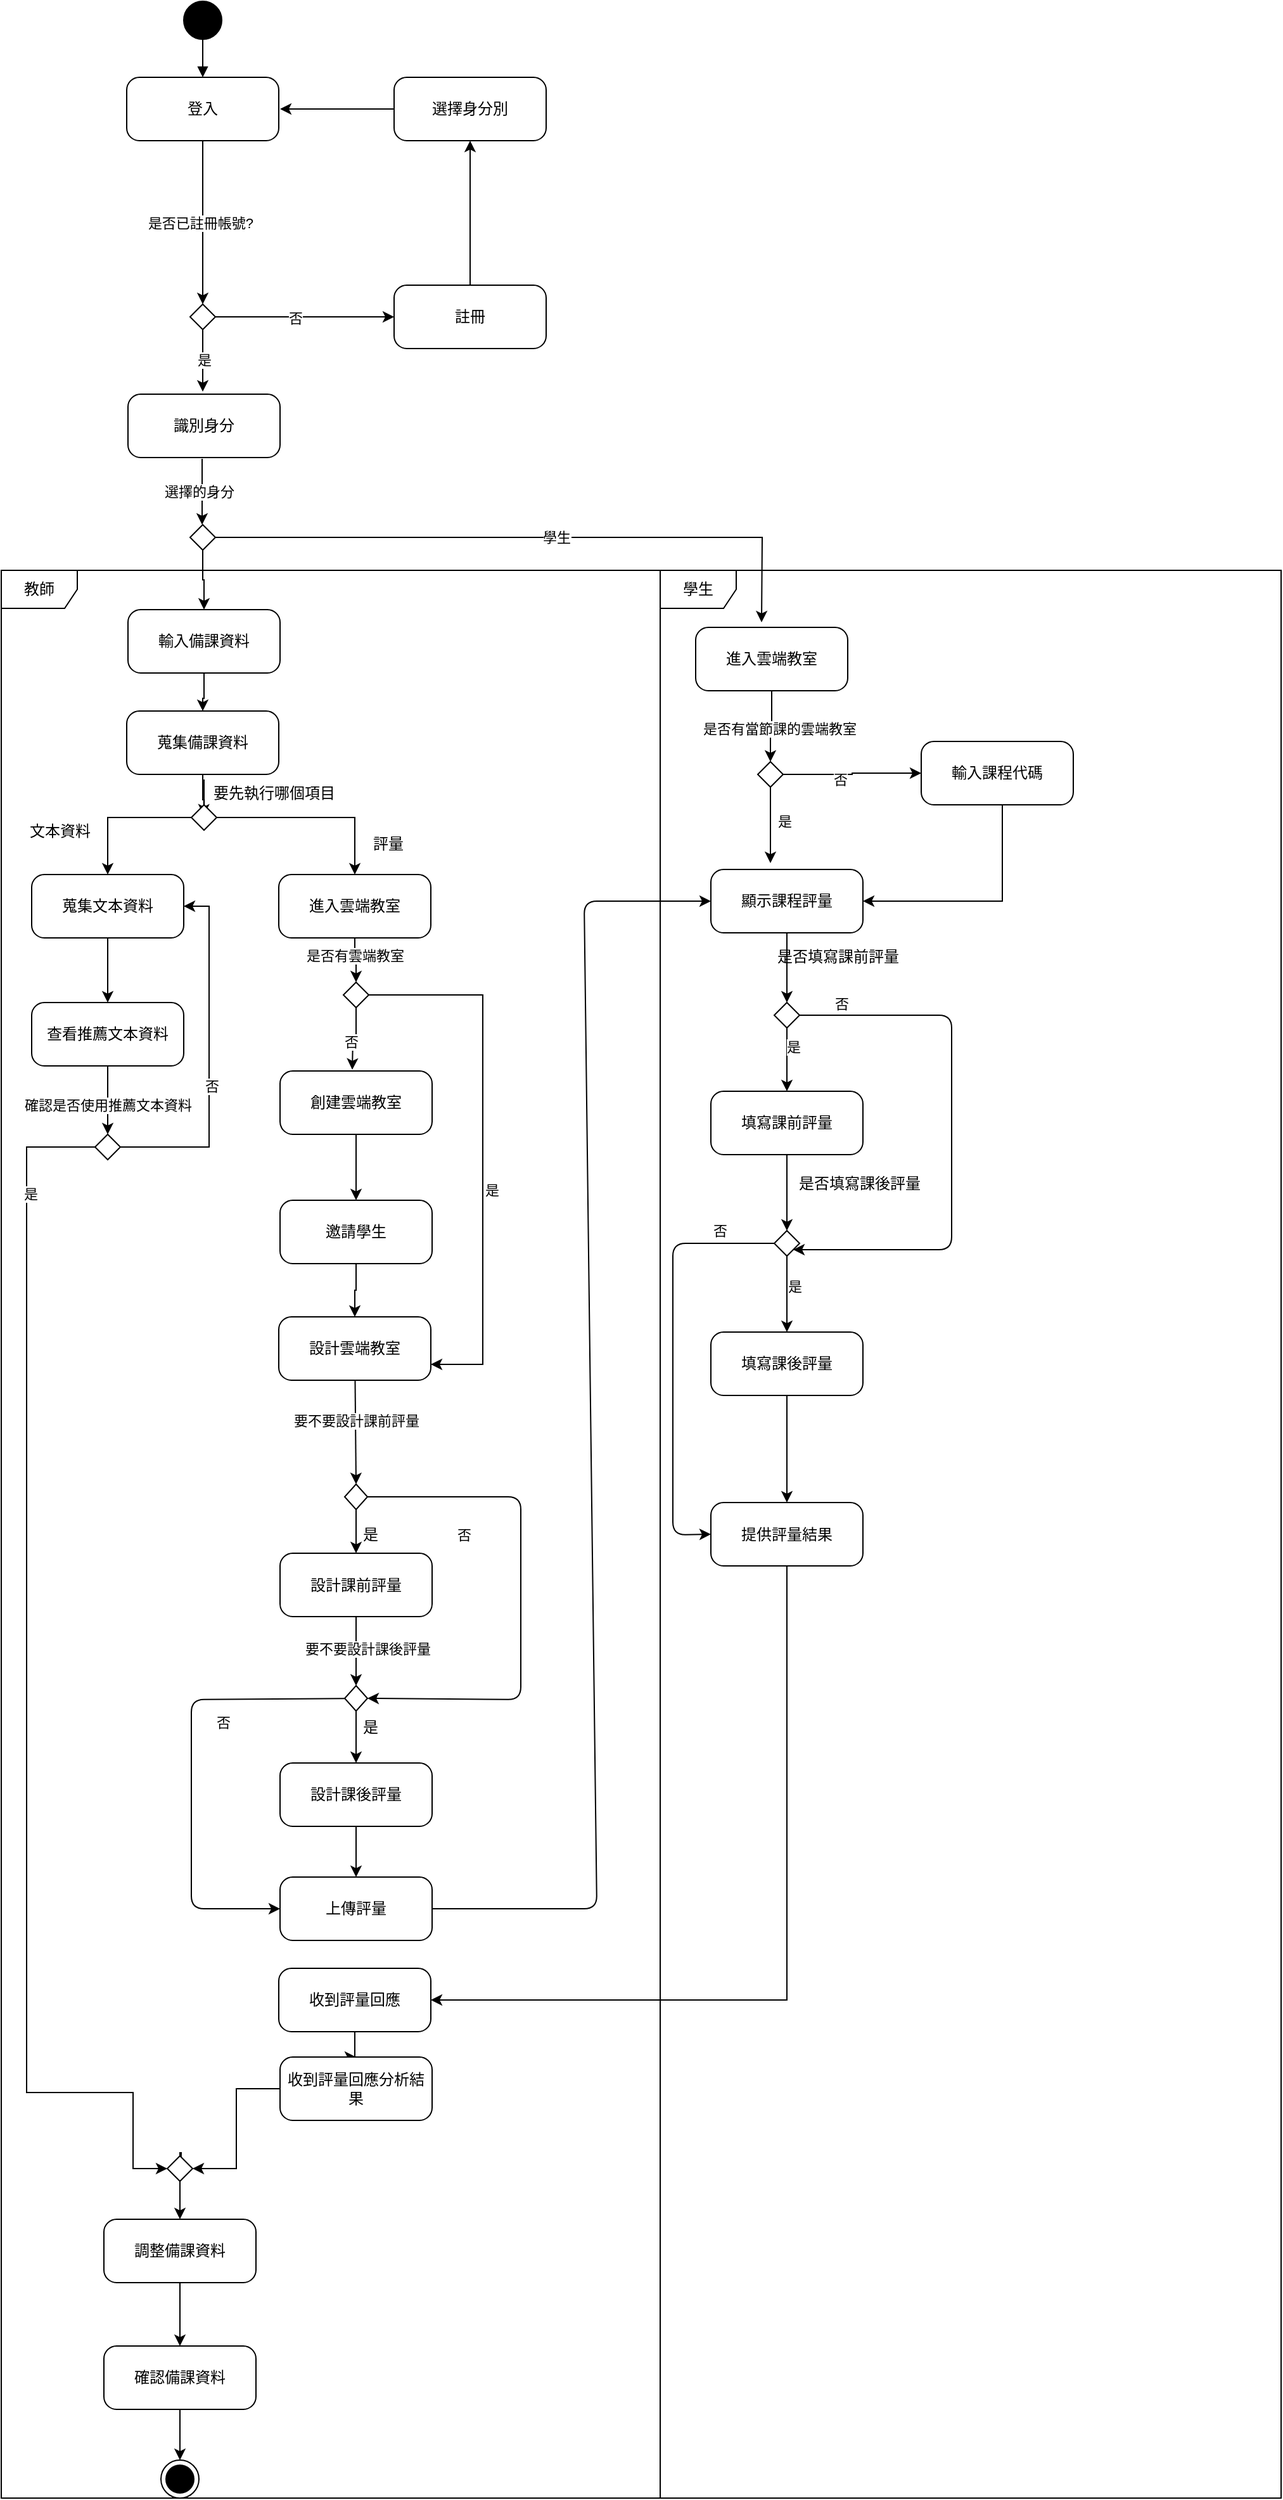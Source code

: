 <mxfile>
    <diagram name="第 1 页" id="TQa5J9GlehOZ1MiMV7HE">
        <mxGraphModel dx="1166" dy="474" grid="1" gridSize="10" guides="1" tooltips="1" connect="1" arrows="1" fold="1" page="1" pageScale="1" pageWidth="3300" pageHeight="4681" math="0" shadow="0">
            <root>
                <mxCell id="0"/>
                <mxCell id="1" parent="0"/>
                <mxCell id="126" value="否" style="edgeLabel;html=1;align=center;verticalAlign=middle;resizable=0;points=[];" vertex="1" connectable="0" parent="1">
                    <mxGeometry x="295.5" y="870.5" as="geometry">
                        <mxPoint x="79" y="379" as="offset"/>
                    </mxGeometry>
                </mxCell>
                <mxCell id="127" value="教師" style="shape=umlFrame;whiteSpace=wrap;html=1;pointerEvents=0;" vertex="1" parent="1">
                    <mxGeometry x="10" y="489" width="520" height="1521" as="geometry"/>
                </mxCell>
                <mxCell id="128" value="學生" style="shape=umlFrame;whiteSpace=wrap;html=1;pointerEvents=0;" vertex="1" parent="1">
                    <mxGeometry x="530" y="489" width="490" height="1521" as="geometry"/>
                </mxCell>
                <mxCell id="129" value="" style="ellipse;fillColor=strokeColor;html=1;" vertex="1" parent="1">
                    <mxGeometry x="154" y="40" width="30" height="30" as="geometry"/>
                </mxCell>
                <mxCell id="130" value="登入" style="html=1;dashed=0;rounded=1;absoluteArcSize=1;arcSize=20;verticalAlign=middle;align=center;whiteSpace=wrap;" vertex="1" parent="1">
                    <mxGeometry x="109" y="100" width="120" height="50" as="geometry"/>
                </mxCell>
                <mxCell id="131" value="註冊" style="html=1;dashed=0;rounded=1;absoluteArcSize=1;arcSize=20;verticalAlign=middle;align=center;whiteSpace=wrap;" vertex="1" parent="1">
                    <mxGeometry x="320" y="264" width="120" height="50" as="geometry"/>
                </mxCell>
                <mxCell id="132" value="" style="edgeStyle=orthogonalEdgeStyle;rounded=0;orthogonalLoop=1;jettySize=auto;html=1;endArrow=classic;endFill=1;entryX=0.5;entryY=0;entryDx=0;entryDy=0;exitX=0.5;exitY=1;exitDx=0;exitDy=0;" edge="1" parent="1" source="130">
                    <mxGeometry relative="1" as="geometry">
                        <mxPoint x="169" y="279" as="targetPoint"/>
                        <mxPoint x="168.5" y="160" as="sourcePoint"/>
                    </mxGeometry>
                </mxCell>
                <mxCell id="133" value="是否已註冊帳號?" style="edgeLabel;html=1;align=center;verticalAlign=middle;resizable=0;points=[];" vertex="1" connectable="0" parent="132">
                    <mxGeometry relative="1" as="geometry">
                        <mxPoint x="-3" as="offset"/>
                    </mxGeometry>
                </mxCell>
                <mxCell id="134" value="" style="html=1;verticalAlign=bottom;labelBackgroundColor=none;endArrow=block;endFill=1;rounded=0;entryX=0.5;entryY=0;entryDx=0;entryDy=0;exitX=0.5;exitY=1;exitDx=0;exitDy=0;" edge="1" parent="1" source="129" target="130">
                    <mxGeometry width="160" relative="1" as="geometry">
                        <mxPoint x="310" y="340" as="sourcePoint"/>
                        <mxPoint x="470" y="340" as="targetPoint"/>
                    </mxGeometry>
                </mxCell>
                <mxCell id="135" style="edgeStyle=orthogonalEdgeStyle;rounded=0;orthogonalLoop=1;jettySize=auto;html=1;exitX=0.5;exitY=0;exitDx=0;exitDy=0;endArrow=classic;endFill=1;entryX=0.5;entryY=1;entryDx=0;entryDy=0;" edge="1" parent="1" source="131" target="137">
                    <mxGeometry relative="1" as="geometry">
                        <mxPoint x="380" y="220" as="targetPoint"/>
                        <mxPoint x="200" y="267" as="sourcePoint"/>
                    </mxGeometry>
                </mxCell>
                <mxCell id="136" style="edgeStyle=orthogonalEdgeStyle;rounded=0;orthogonalLoop=1;jettySize=auto;html=1;" edge="1" parent="1" source="137">
                    <mxGeometry relative="1" as="geometry">
                        <mxPoint x="230" y="125" as="targetPoint"/>
                    </mxGeometry>
                </mxCell>
                <mxCell id="137" value="選擇身分別" style="html=1;dashed=0;rounded=1;absoluteArcSize=1;arcSize=20;verticalAlign=middle;align=center;whiteSpace=wrap;" vertex="1" parent="1">
                    <mxGeometry x="320" y="100" width="120" height="50" as="geometry"/>
                </mxCell>
                <mxCell id="138" value="" style="edgeStyle=orthogonalEdgeStyle;rounded=0;orthogonalLoop=1;jettySize=auto;html=1;endArrow=classic;endFill=1;exitX=0.5;exitY=1;exitDx=0;exitDy=0;" edge="1" parent="1">
                    <mxGeometry relative="1" as="geometry">
                        <mxPoint x="168.5" y="453" as="targetPoint"/>
                        <mxPoint x="168.5" y="401.0" as="sourcePoint"/>
                    </mxGeometry>
                </mxCell>
                <mxCell id="139" value="選擇的身分" style="edgeLabel;html=1;align=center;verticalAlign=middle;resizable=0;points=[];" vertex="1" connectable="0" parent="138">
                    <mxGeometry relative="1" as="geometry">
                        <mxPoint x="-3" as="offset"/>
                    </mxGeometry>
                </mxCell>
                <mxCell id="140" value="識別身分" style="html=1;dashed=0;rounded=1;absoluteArcSize=1;arcSize=20;verticalAlign=middle;align=center;whiteSpace=wrap;" vertex="1" parent="1">
                    <mxGeometry x="110" y="350" width="120" height="50" as="geometry"/>
                </mxCell>
                <mxCell id="141" style="edgeStyle=orthogonalEdgeStyle;rounded=0;orthogonalLoop=1;jettySize=auto;html=1;exitX=1;exitY=0.5;exitDx=0;exitDy=0;endArrow=classic;endFill=1;entryX=0;entryY=0.5;entryDx=0;entryDy=0;" edge="1" parent="1" source="143">
                    <mxGeometry relative="1" as="geometry">
                        <mxPoint x="320" y="289" as="targetPoint"/>
                        <mxPoint x="209" y="317" as="sourcePoint"/>
                    </mxGeometry>
                </mxCell>
                <mxCell id="142" value="否" style="edgeLabel;html=1;align=center;verticalAlign=middle;resizable=0;points=[];" vertex="1" connectable="0" parent="141">
                    <mxGeometry x="0.156" relative="1" as="geometry">
                        <mxPoint x="-19" as="offset"/>
                    </mxGeometry>
                </mxCell>
                <mxCell id="143" value="" style="rhombus;aspect=fixed;" vertex="1" parent="1">
                    <mxGeometry x="159" y="279" width="20" height="20" as="geometry"/>
                </mxCell>
                <mxCell id="144" style="edgeStyle=orthogonalEdgeStyle;rounded=0;orthogonalLoop=1;jettySize=auto;html=1;exitX=0.5;exitY=1;exitDx=0;exitDy=0;endArrow=classic;endFill=1;" edge="1" parent="1" source="143">
                    <mxGeometry relative="1" as="geometry">
                        <mxPoint x="169" y="348" as="targetPoint"/>
                        <mxPoint x="169" y="298" as="sourcePoint"/>
                    </mxGeometry>
                </mxCell>
                <mxCell id="145" value="是" style="edgeLabel;html=1;align=center;verticalAlign=middle;resizable=0;points=[];" vertex="1" connectable="0" parent="144">
                    <mxGeometry x="0.01" y="3" relative="1" as="geometry">
                        <mxPoint x="-3" y="-1" as="offset"/>
                    </mxGeometry>
                </mxCell>
                <mxCell id="146" style="edgeStyle=orthogonalEdgeStyle;rounded=0;orthogonalLoop=1;jettySize=auto;html=1;exitX=1;exitY=0.5;exitDx=0;exitDy=0;endArrow=classic;endFill=1;" edge="1" parent="1" source="149">
                    <mxGeometry relative="1" as="geometry">
                        <mxPoint x="610" y="530" as="targetPoint"/>
                        <mxPoint x="209" y="491" as="sourcePoint"/>
                    </mxGeometry>
                </mxCell>
                <mxCell id="147" value="學生" style="edgeLabel;html=1;align=center;verticalAlign=middle;resizable=0;points=[];" vertex="1" connectable="0" parent="146">
                    <mxGeometry x="0.156" relative="1" as="geometry">
                        <mxPoint x="-19" as="offset"/>
                    </mxGeometry>
                </mxCell>
                <mxCell id="148" style="edgeStyle=orthogonalEdgeStyle;rounded=0;orthogonalLoop=1;jettySize=auto;html=1;entryX=0.5;entryY=0;entryDx=0;entryDy=0;" edge="1" parent="1" source="149" target="151">
                    <mxGeometry relative="1" as="geometry"/>
                </mxCell>
                <mxCell id="149" value="" style="rhombus;aspect=fixed;" vertex="1" parent="1">
                    <mxGeometry x="159" y="453" width="20" height="20" as="geometry"/>
                </mxCell>
                <mxCell id="150" style="edgeStyle=orthogonalEdgeStyle;rounded=0;orthogonalLoop=1;jettySize=auto;html=1;entryX=0.5;entryY=0;entryDx=0;entryDy=0;" edge="1" parent="1" source="151" target="152">
                    <mxGeometry relative="1" as="geometry"/>
                </mxCell>
                <mxCell id="151" value="輸入備課資料" style="html=1;dashed=0;rounded=1;absoluteArcSize=1;arcSize=20;verticalAlign=middle;align=center;whiteSpace=wrap;" vertex="1" parent="1">
                    <mxGeometry x="110" y="520" width="120" height="50" as="geometry"/>
                </mxCell>
                <mxCell id="152" value="蒐集備課資料" style="html=1;dashed=0;rounded=1;absoluteArcSize=1;arcSize=20;verticalAlign=middle;align=center;whiteSpace=wrap;" vertex="1" parent="1">
                    <mxGeometry x="109" y="600" width="120" height="50" as="geometry"/>
                </mxCell>
                <mxCell id="153" value="" style="ellipse;html=1;shape=endState;fillColor=strokeColor;" vertex="1" parent="1">
                    <mxGeometry x="136" y="1980" width="30" height="30" as="geometry"/>
                </mxCell>
                <mxCell id="154" value="" style="edgeStyle=orthogonalEdgeStyle;rounded=0;orthogonalLoop=1;jettySize=auto;html=1;" edge="1" parent="1" source="156" target="204">
                    <mxGeometry relative="1" as="geometry"/>
                </mxCell>
                <mxCell id="155" value="是否有當節課的雲端教室" style="edgeLabel;html=1;align=center;verticalAlign=middle;resizable=0;points=[];" vertex="1" connectable="0" parent="154">
                    <mxGeometry x="-0.015" y="6" relative="1" as="geometry">
                        <mxPoint x="6" y="-4" as="offset"/>
                    </mxGeometry>
                </mxCell>
                <mxCell id="156" value="進入雲端教室" style="html=1;dashed=0;rounded=1;absoluteArcSize=1;arcSize=20;verticalAlign=middle;align=center;whiteSpace=wrap;" vertex="1" parent="1">
                    <mxGeometry x="558" y="534" width="120" height="50" as="geometry"/>
                </mxCell>
                <mxCell id="157" style="edgeStyle=orthogonalEdgeStyle;rounded=0;orthogonalLoop=1;jettySize=auto;html=1;entryX=0.5;entryY=0;entryDx=0;entryDy=0;exitX=0;exitY=0.5;exitDx=0;exitDy=0;" edge="1" parent="1" source="208" target="160">
                    <mxGeometry relative="1" as="geometry">
                        <mxPoint x="169" y="690" as="sourcePoint"/>
                    </mxGeometry>
                </mxCell>
                <mxCell id="158" style="edgeStyle=orthogonalEdgeStyle;rounded=0;orthogonalLoop=1;jettySize=auto;html=1;entryX=0.5;entryY=0;entryDx=0;entryDy=0;exitX=1;exitY=0.5;exitDx=0;exitDy=0;" edge="1" parent="1" source="208" target="163">
                    <mxGeometry relative="1" as="geometry">
                        <Array as="points">
                            <mxPoint x="289" y="684"/>
                        </Array>
                        <mxPoint x="200" y="690" as="sourcePoint"/>
                    </mxGeometry>
                </mxCell>
                <mxCell id="159" value="" style="edgeStyle=orthogonalEdgeStyle;rounded=0;orthogonalLoop=1;jettySize=auto;html=1;" edge="1" parent="1" source="160" target="184">
                    <mxGeometry relative="1" as="geometry"/>
                </mxCell>
                <mxCell id="160" value="蒐集文本資料" style="html=1;dashed=0;rounded=1;absoluteArcSize=1;arcSize=20;verticalAlign=middle;align=center;whiteSpace=wrap;" vertex="1" parent="1">
                    <mxGeometry x="34" y="729" width="120" height="50" as="geometry"/>
                </mxCell>
                <mxCell id="161" value="" style="edgeStyle=orthogonalEdgeStyle;rounded=0;orthogonalLoop=1;jettySize=auto;html=1;" edge="1" parent="1" source="163" target="166">
                    <mxGeometry relative="1" as="geometry"/>
                </mxCell>
                <mxCell id="162" value="是否有雲端教室" style="edgeLabel;html=1;align=center;verticalAlign=middle;resizable=0;points=[];" vertex="1" connectable="0" parent="161">
                    <mxGeometry x="-0.235" relative="1" as="geometry">
                        <mxPoint as="offset"/>
                    </mxGeometry>
                </mxCell>
                <mxCell id="163" value="進入雲端教室" style="html=1;dashed=0;rounded=1;absoluteArcSize=1;arcSize=20;verticalAlign=middle;align=center;whiteSpace=wrap;" vertex="1" parent="1">
                    <mxGeometry x="229" y="729" width="120" height="50" as="geometry"/>
                </mxCell>
                <mxCell id="164" style="edgeStyle=orthogonalEdgeStyle;rounded=0;orthogonalLoop=1;jettySize=auto;html=1;exitX=1;exitY=0.5;exitDx=0;exitDy=0;endArrow=classic;endFill=1;entryX=1;entryY=0.75;entryDx=0;entryDy=0;" edge="1" parent="1" source="166" target="174">
                    <mxGeometry relative="1" as="geometry">
                        <mxPoint x="387" y="824" as="targetPoint"/>
                        <mxPoint x="327" y="852" as="sourcePoint"/>
                        <Array as="points">
                            <mxPoint x="390" y="824"/>
                            <mxPoint x="390" y="1115"/>
                        </Array>
                    </mxGeometry>
                </mxCell>
                <mxCell id="165" value="是" style="edgeLabel;html=1;align=center;verticalAlign=middle;resizable=0;points=[];" vertex="1" connectable="0" parent="164">
                    <mxGeometry x="0.156" relative="1" as="geometry">
                        <mxPoint x="7" as="offset"/>
                    </mxGeometry>
                </mxCell>
                <mxCell id="166" value="" style="rhombus;aspect=fixed;" vertex="1" parent="1">
                    <mxGeometry x="280" y="814" width="20" height="20" as="geometry"/>
                </mxCell>
                <mxCell id="167" style="edgeStyle=orthogonalEdgeStyle;rounded=0;orthogonalLoop=1;jettySize=auto;html=1;exitX=0.5;exitY=1;exitDx=0;exitDy=0;endArrow=classic;endFill=1;" edge="1" parent="1" source="166">
                    <mxGeometry relative="1" as="geometry">
                        <mxPoint x="287.0" y="883.0" as="targetPoint"/>
                        <mxPoint x="287" y="833" as="sourcePoint"/>
                    </mxGeometry>
                </mxCell>
                <mxCell id="168" value="否" style="edgeLabel;html=1;align=center;verticalAlign=middle;resizable=0;points=[];" vertex="1" connectable="0" parent="167">
                    <mxGeometry x="0.01" y="3" relative="1" as="geometry">
                        <mxPoint x="-3" y="-1" as="offset"/>
                    </mxGeometry>
                </mxCell>
                <mxCell id="169" style="edgeStyle=orthogonalEdgeStyle;rounded=0;orthogonalLoop=1;jettySize=auto;html=1;" edge="1" parent="1" source="170" target="172">
                    <mxGeometry relative="1" as="geometry"/>
                </mxCell>
                <mxCell id="170" value="創建雲端教室" style="html=1;dashed=0;rounded=1;absoluteArcSize=1;arcSize=20;verticalAlign=middle;align=center;whiteSpace=wrap;" vertex="1" parent="1">
                    <mxGeometry x="230" y="884" width="120" height="50" as="geometry"/>
                </mxCell>
                <mxCell id="171" value="" style="edgeStyle=orthogonalEdgeStyle;rounded=0;orthogonalLoop=1;jettySize=auto;html=1;" edge="1" parent="1" source="172" target="174">
                    <mxGeometry relative="1" as="geometry"/>
                </mxCell>
                <mxCell id="172" value="邀請學生" style="html=1;dashed=0;rounded=1;absoluteArcSize=1;arcSize=20;verticalAlign=middle;align=center;whiteSpace=wrap;" vertex="1" parent="1">
                    <mxGeometry x="230" y="986" width="120" height="50" as="geometry"/>
                </mxCell>
                <mxCell id="173" style="edgeStyle=none;html=1;entryX=0.5;entryY=0;entryDx=0;entryDy=0;" edge="1" parent="1" source="174" target="215">
                    <mxGeometry relative="1" as="geometry"/>
                </mxCell>
                <mxCell id="174" value="設計雲端教室" style="html=1;dashed=0;rounded=1;absoluteArcSize=1;arcSize=20;verticalAlign=middle;align=center;whiteSpace=wrap;" vertex="1" parent="1">
                    <mxGeometry x="229" y="1078" width="120" height="50" as="geometry"/>
                </mxCell>
                <mxCell id="175" value="" style="edgeStyle=orthogonalEdgeStyle;rounded=0;orthogonalLoop=1;jettySize=auto;html=1;" edge="1" parent="1" source="176" target="178">
                    <mxGeometry relative="1" as="geometry"/>
                </mxCell>
                <mxCell id="176" value="收到評量回應" style="html=1;dashed=0;rounded=1;absoluteArcSize=1;arcSize=20;verticalAlign=middle;align=center;whiteSpace=wrap;" vertex="1" parent="1">
                    <mxGeometry x="229" y="1592" width="120" height="50" as="geometry"/>
                </mxCell>
                <mxCell id="177" style="edgeStyle=orthogonalEdgeStyle;rounded=0;orthogonalLoop=1;jettySize=auto;html=1;entryX=1;entryY=0.5;entryDx=0;entryDy=0;" edge="1" parent="1" source="178" target="225">
                    <mxGeometry relative="1" as="geometry">
                        <mxPoint x="170" y="1750" as="targetPoint"/>
                    </mxGeometry>
                </mxCell>
                <mxCell id="178" value="收到評量回應分析結果" style="html=1;dashed=0;rounded=1;absoluteArcSize=1;arcSize=20;verticalAlign=middle;align=center;whiteSpace=wrap;" vertex="1" parent="1">
                    <mxGeometry x="230" y="1662" width="120" height="50" as="geometry"/>
                </mxCell>
                <mxCell id="179" style="edgeStyle=orthogonalEdgeStyle;rounded=0;orthogonalLoop=1;jettySize=auto;html=1;" edge="1" parent="1" source="180" target="206">
                    <mxGeometry relative="1" as="geometry"/>
                </mxCell>
                <mxCell id="180" value="調整備課資料" style="html=1;dashed=0;rounded=1;absoluteArcSize=1;arcSize=20;verticalAlign=middle;align=center;whiteSpace=wrap;" vertex="1" parent="1">
                    <mxGeometry x="91" y="1790" width="120" height="50" as="geometry"/>
                </mxCell>
                <mxCell id="181" style="edgeStyle=orthogonalEdgeStyle;rounded=0;orthogonalLoop=1;jettySize=auto;html=1;entryX=0.507;entryY=0.245;entryDx=0;entryDy=0;entryPerimeter=0;startArrow=none;" edge="1" parent="1" source="208">
                    <mxGeometry relative="1" as="geometry">
                        <mxPoint x="169.805" y="682.45" as="targetPoint"/>
                    </mxGeometry>
                </mxCell>
                <mxCell id="182" value="" style="edgeStyle=orthogonalEdgeStyle;rounded=0;orthogonalLoop=1;jettySize=auto;html=1;" edge="1" parent="1" source="184" target="193">
                    <mxGeometry relative="1" as="geometry"/>
                </mxCell>
                <mxCell id="183" value="確認是否使用推薦文本資料" style="edgeLabel;html=1;align=center;verticalAlign=middle;resizable=0;points=[];" vertex="1" connectable="0" parent="182">
                    <mxGeometry x="0.144" relative="1" as="geometry">
                        <mxPoint as="offset"/>
                    </mxGeometry>
                </mxCell>
                <mxCell id="184" value="查看推薦文本資料" style="html=1;dashed=0;rounded=1;absoluteArcSize=1;arcSize=20;verticalAlign=middle;align=center;whiteSpace=wrap;" vertex="1" parent="1">
                    <mxGeometry x="34" y="830" width="120" height="50" as="geometry"/>
                </mxCell>
                <mxCell id="185" value="" style="edgeStyle=none;html=1;" edge="1" parent="1" source="186" target="219">
                    <mxGeometry relative="1" as="geometry"/>
                </mxCell>
                <mxCell id="186" value="設計課前評量" style="html=1;dashed=0;rounded=1;absoluteArcSize=1;arcSize=20;verticalAlign=middle;align=center;whiteSpace=wrap;" vertex="1" parent="1">
                    <mxGeometry x="230" y="1264.5" width="120" height="50" as="geometry"/>
                </mxCell>
                <mxCell id="187" value="" style="edgeStyle=none;html=1;" edge="1" parent="1" source="188" target="190">
                    <mxGeometry relative="1" as="geometry"/>
                </mxCell>
                <mxCell id="188" value="設計課後評量" style="html=1;dashed=0;rounded=1;absoluteArcSize=1;arcSize=20;verticalAlign=middle;align=center;whiteSpace=wrap;" vertex="1" parent="1">
                    <mxGeometry x="230" y="1430" width="120" height="50" as="geometry"/>
                </mxCell>
                <mxCell id="189" style="edgeStyle=none;html=1;entryX=0;entryY=0.5;entryDx=0;entryDy=0;" edge="1" parent="1" source="190" target="227">
                    <mxGeometry relative="1" as="geometry">
                        <mxPoint x="603" y="814" as="targetPoint"/>
                        <Array as="points">
                            <mxPoint x="480" y="1545"/>
                            <mxPoint x="470" y="750"/>
                        </Array>
                    </mxGeometry>
                </mxCell>
                <mxCell id="190" value="上傳評量" style="html=1;dashed=0;rounded=1;absoluteArcSize=1;arcSize=20;verticalAlign=middle;align=center;whiteSpace=wrap;" vertex="1" parent="1">
                    <mxGeometry x="230" y="1520" width="120" height="50" as="geometry"/>
                </mxCell>
                <mxCell id="191" style="edgeStyle=orthogonalEdgeStyle;rounded=0;orthogonalLoop=1;jettySize=auto;html=1;entryX=1;entryY=0.5;entryDx=0;entryDy=0;" edge="1" parent="1" source="193" target="160">
                    <mxGeometry relative="1" as="geometry">
                        <Array as="points">
                            <mxPoint x="174" y="944"/>
                            <mxPoint x="174" y="754"/>
                        </Array>
                    </mxGeometry>
                </mxCell>
                <mxCell id="192" value="否" style="edgeLabel;html=1;align=center;verticalAlign=middle;resizable=0;points=[];" vertex="1" connectable="0" parent="191">
                    <mxGeometry x="-0.154" y="-2" relative="1" as="geometry">
                        <mxPoint as="offset"/>
                    </mxGeometry>
                </mxCell>
                <mxCell id="193" value="" style="rhombus;aspect=fixed;" vertex="1" parent="1">
                    <mxGeometry x="84" y="934" width="20" height="20" as="geometry"/>
                </mxCell>
                <mxCell id="194" style="edgeStyle=orthogonalEdgeStyle;rounded=0;orthogonalLoop=1;jettySize=auto;html=1;startArrow=none;" edge="1" parent="1" source="225" target="180">
                    <mxGeometry relative="1" as="geometry">
                        <mxPoint x="151.5" y="1757.5" as="sourcePoint"/>
                    </mxGeometry>
                </mxCell>
                <mxCell id="195" style="edgeStyle=orthogonalEdgeStyle;rounded=0;orthogonalLoop=1;jettySize=auto;html=1;entryX=0;entryY=0.5;entryDx=0;entryDy=0;" edge="1" parent="1" source="193" target="225">
                    <mxGeometry relative="1" as="geometry">
                        <Array as="points">
                            <mxPoint x="30" y="944"/>
                            <mxPoint x="30" y="1690"/>
                            <mxPoint x="114" y="1690"/>
                            <mxPoint x="114" y="1750"/>
                        </Array>
                        <mxPoint x="114.43" y="1750.88" as="targetPoint"/>
                    </mxGeometry>
                </mxCell>
                <mxCell id="196" value="是" style="edgeLabel;html=1;align=center;verticalAlign=middle;resizable=0;points=[];" vertex="1" connectable="0" parent="195">
                    <mxGeometry x="-0.814" y="3" relative="1" as="geometry">
                        <mxPoint as="offset"/>
                    </mxGeometry>
                </mxCell>
                <mxCell id="197" style="edgeStyle=orthogonalEdgeStyle;rounded=0;orthogonalLoop=1;jettySize=auto;html=1;entryX=1;entryY=0.5;entryDx=0;entryDy=0;" edge="1" parent="1" source="198" target="176">
                    <mxGeometry relative="1" as="geometry">
                        <Array as="points">
                            <mxPoint x="630" y="1617"/>
                        </Array>
                    </mxGeometry>
                </mxCell>
                <mxCell id="198" value="提供評量結果" style="html=1;dashed=0;rounded=1;absoluteArcSize=1;arcSize=20;verticalAlign=middle;align=center;whiteSpace=wrap;" vertex="1" parent="1">
                    <mxGeometry x="570" y="1224.5" width="120" height="50" as="geometry"/>
                </mxCell>
                <mxCell id="199" style="edgeStyle=orthogonalEdgeStyle;rounded=0;orthogonalLoop=1;jettySize=auto;html=1;entryX=1;entryY=0.5;entryDx=0;entryDy=0;" edge="1" parent="1" source="200" target="227">
                    <mxGeometry relative="1" as="geometry">
                        <mxPoint x="633" y="814" as="targetPoint"/>
                        <Array as="points">
                            <mxPoint x="800" y="750"/>
                        </Array>
                    </mxGeometry>
                </mxCell>
                <mxCell id="200" value="輸入課程代碼" style="html=1;dashed=0;rounded=1;absoluteArcSize=1;arcSize=20;verticalAlign=middle;align=center;whiteSpace=wrap;" vertex="1" parent="1">
                    <mxGeometry x="736" y="624" width="120" height="50" as="geometry"/>
                </mxCell>
                <mxCell id="201" style="edgeStyle=orthogonalEdgeStyle;rounded=0;orthogonalLoop=1;jettySize=auto;html=1;entryX=0;entryY=0.5;entryDx=0;entryDy=0;" edge="1" parent="1" source="204" target="200">
                    <mxGeometry relative="1" as="geometry"/>
                </mxCell>
                <mxCell id="202" value="否" style="edgeLabel;html=1;align=center;verticalAlign=middle;resizable=0;points=[];" vertex="1" connectable="0" parent="201">
                    <mxGeometry x="-0.186" y="-4" relative="1" as="geometry">
                        <mxPoint as="offset"/>
                    </mxGeometry>
                </mxCell>
                <mxCell id="203" value="" style="edgeStyle=none;html=1;" edge="1" parent="1" source="204">
                    <mxGeometry relative="1" as="geometry">
                        <mxPoint x="617.0" y="720" as="targetPoint"/>
                    </mxGeometry>
                </mxCell>
                <mxCell id="204" value="" style="rhombus;aspect=fixed;" vertex="1" parent="1">
                    <mxGeometry x="607" y="640" width="20" height="20" as="geometry"/>
                </mxCell>
                <mxCell id="205" style="edgeStyle=orthogonalEdgeStyle;rounded=0;orthogonalLoop=1;jettySize=auto;html=1;entryX=0.5;entryY=0;entryDx=0;entryDy=0;" edge="1" parent="1" source="206" target="153">
                    <mxGeometry relative="1" as="geometry"/>
                </mxCell>
                <mxCell id="206" value="確認備課資料" style="html=1;dashed=0;rounded=1;absoluteArcSize=1;arcSize=20;verticalAlign=middle;align=center;whiteSpace=wrap;" vertex="1" parent="1">
                    <mxGeometry x="91" y="1890" width="120" height="50" as="geometry"/>
                </mxCell>
                <mxCell id="207" value="" style="edgeStyle=orthogonalEdgeStyle;rounded=0;orthogonalLoop=1;jettySize=auto;html=1;entryX=0.507;entryY=0.245;entryDx=0;entryDy=0;entryPerimeter=0;endArrow=none;" edge="1" parent="1" source="152" target="208">
                    <mxGeometry relative="1" as="geometry">
                        <mxPoint x="169" y="650" as="sourcePoint"/>
                        <mxPoint x="169.805" y="682.45" as="targetPoint"/>
                    </mxGeometry>
                </mxCell>
                <mxCell id="208" value="" style="rhombus;aspect=fixed;" vertex="1" parent="1">
                    <mxGeometry x="160" y="674" width="20" height="20" as="geometry"/>
                </mxCell>
                <mxCell id="209" value="要先執行哪個項目" style="text;html=1;align=center;verticalAlign=middle;resizable=0;points=[];autosize=1;strokeColor=none;fillColor=none;" vertex="1" parent="1">
                    <mxGeometry x="165" y="650" width="120" height="30" as="geometry"/>
                </mxCell>
                <mxCell id="210" value="文本資料" style="text;html=1;align=center;verticalAlign=middle;resizable=0;points=[];autosize=1;strokeColor=none;fillColor=none;" vertex="1" parent="1">
                    <mxGeometry x="21" y="680" width="70" height="30" as="geometry"/>
                </mxCell>
                <mxCell id="211" value="評量" style="text;html=1;align=center;verticalAlign=middle;resizable=0;points=[];autosize=1;strokeColor=none;fillColor=none;" vertex="1" parent="1">
                    <mxGeometry x="290" y="690" width="50" height="30" as="geometry"/>
                </mxCell>
                <mxCell id="212" value="是否填寫課前評量" style="text;html=1;align=center;verticalAlign=middle;resizable=0;points=[];autosize=1;strokeColor=none;fillColor=none;" vertex="1" parent="1">
                    <mxGeometry x="610" y="779" width="120" height="30" as="geometry"/>
                </mxCell>
                <mxCell id="213" value="" style="edgeStyle=none;html=1;" edge="1" parent="1" source="215" target="186">
                    <mxGeometry relative="1" as="geometry"/>
                </mxCell>
                <mxCell id="214" style="edgeStyle=none;html=1;entryX=1;entryY=0.5;entryDx=0;entryDy=0;" edge="1" parent="1" source="215" target="219">
                    <mxGeometry relative="1" as="geometry">
                        <Array as="points">
                            <mxPoint x="420" y="1220"/>
                            <mxPoint x="420" y="1350"/>
                            <mxPoint x="420" y="1380"/>
                        </Array>
                    </mxGeometry>
                </mxCell>
                <mxCell id="215" value="" style="rhombus;" vertex="1" parent="1">
                    <mxGeometry x="281" y="1210" width="18" height="20" as="geometry"/>
                </mxCell>
                <mxCell id="216" value="要不要設計課後評量" style="edgeLabel;html=1;align=center;verticalAlign=middle;resizable=0;points=[];" vertex="1" connectable="0" parent="1">
                    <mxGeometry x="299" y="1340" as="geometry"/>
                </mxCell>
                <mxCell id="217" style="edgeStyle=none;html=1;entryX=0.5;entryY=0;entryDx=0;entryDy=0;" edge="1" parent="1" source="219" target="188">
                    <mxGeometry relative="1" as="geometry"/>
                </mxCell>
                <mxCell id="218" style="edgeStyle=none;html=1;entryX=0;entryY=0.5;entryDx=0;entryDy=0;" edge="1" parent="1" source="219" target="190">
                    <mxGeometry relative="1" as="geometry">
                        <Array as="points">
                            <mxPoint x="160" y="1380"/>
                            <mxPoint x="160" y="1480"/>
                            <mxPoint x="160" y="1545"/>
                        </Array>
                    </mxGeometry>
                </mxCell>
                <mxCell id="219" value="" style="rhombus;" vertex="1" parent="1">
                    <mxGeometry x="281" y="1369" width="18" height="20" as="geometry"/>
                </mxCell>
                <mxCell id="220" value="是" style="text;html=1;align=center;verticalAlign=middle;resizable=0;points=[];autosize=1;strokeColor=none;fillColor=none;" vertex="1" parent="1">
                    <mxGeometry x="281" y="1234.5" width="40" height="30" as="geometry"/>
                </mxCell>
                <mxCell id="221" value="是" style="text;html=1;align=center;verticalAlign=middle;resizable=0;points=[];autosize=1;strokeColor=none;fillColor=none;" vertex="1" parent="1">
                    <mxGeometry x="281" y="1387" width="40" height="30" as="geometry"/>
                </mxCell>
                <mxCell id="222" value="否" style="edgeLabel;html=1;align=center;verticalAlign=middle;resizable=0;points=[];" vertex="1" connectable="0" parent="1">
                    <mxGeometry x="349" y="799" as="geometry">
                        <mxPoint x="-164" y="599" as="offset"/>
                    </mxGeometry>
                </mxCell>
                <mxCell id="223" value="要不要設計課前評量" style="edgeLabel;html=1;align=center;verticalAlign=middle;resizable=0;points=[];" vertex="1" connectable="0" parent="1">
                    <mxGeometry x="290" y="1160" as="geometry"/>
                </mxCell>
                <mxCell id="224" value="" style="edgeStyle=orthogonalEdgeStyle;rounded=0;orthogonalLoop=1;jettySize=auto;html=1;endArrow=none;" edge="1" parent="1" target="225">
                    <mxGeometry relative="1" as="geometry">
                        <mxPoint x="151.5" y="1757.5" as="sourcePoint"/>
                        <mxPoint x="151" y="1790" as="targetPoint"/>
                    </mxGeometry>
                </mxCell>
                <mxCell id="225" value="" style="rhombus;aspect=fixed;" vertex="1" parent="1">
                    <mxGeometry x="141" y="1740" width="20" height="20" as="geometry"/>
                </mxCell>
                <mxCell id="226" value="" style="edgeStyle=none;html=1;" edge="1" parent="1" source="227" target="231">
                    <mxGeometry relative="1" as="geometry"/>
                </mxCell>
                <mxCell id="227" value="顯示課程評量" style="html=1;dashed=0;rounded=1;absoluteArcSize=1;arcSize=20;verticalAlign=middle;align=center;whiteSpace=wrap;" vertex="1" parent="1">
                    <mxGeometry x="570" y="725" width="120" height="50" as="geometry"/>
                </mxCell>
                <mxCell id="228" value="是" style="edgeLabel;html=1;align=center;verticalAlign=middle;resizable=0;points=[];" vertex="1" connectable="0" parent="1">
                    <mxGeometry x="407" y="988" as="geometry">
                        <mxPoint x="221" y="-301" as="offset"/>
                    </mxGeometry>
                </mxCell>
                <mxCell id="229" value="" style="edgeStyle=none;html=1;" edge="1" parent="1" source="231" target="233">
                    <mxGeometry relative="1" as="geometry"/>
                </mxCell>
                <mxCell id="230" style="edgeStyle=none;html=1;entryX=1;entryY=1;entryDx=0;entryDy=0;" edge="1" parent="1" source="231" target="236">
                    <mxGeometry relative="1" as="geometry">
                        <Array as="points">
                            <mxPoint x="760" y="840"/>
                            <mxPoint x="760" y="930"/>
                            <mxPoint x="760" y="1025"/>
                        </Array>
                    </mxGeometry>
                </mxCell>
                <mxCell id="231" value="" style="rhombus;aspect=fixed;" vertex="1" parent="1">
                    <mxGeometry x="620" y="830" width="20" height="20" as="geometry"/>
                </mxCell>
                <mxCell id="232" value="" style="edgeStyle=none;html=1;" edge="1" parent="1" source="233" target="236">
                    <mxGeometry relative="1" as="geometry"/>
                </mxCell>
                <mxCell id="233" value="填寫課前評量" style="html=1;dashed=0;rounded=1;absoluteArcSize=1;arcSize=20;verticalAlign=middle;align=center;whiteSpace=wrap;" vertex="1" parent="1">
                    <mxGeometry x="570" y="900" width="120" height="50" as="geometry"/>
                </mxCell>
                <mxCell id="234" value="" style="edgeStyle=none;html=1;" edge="1" parent="1" source="236" target="239">
                    <mxGeometry relative="1" as="geometry"/>
                </mxCell>
                <mxCell id="235" style="edgeStyle=none;html=1;entryX=0;entryY=0.5;entryDx=0;entryDy=0;" edge="1" parent="1" source="236" target="198">
                    <mxGeometry relative="1" as="geometry">
                        <Array as="points">
                            <mxPoint x="540" y="1020"/>
                            <mxPoint x="540" y="1130"/>
                            <mxPoint x="540" y="1250"/>
                        </Array>
                    </mxGeometry>
                </mxCell>
                <mxCell id="236" value="" style="rhombus;aspect=fixed;" vertex="1" parent="1">
                    <mxGeometry x="620" y="1010" width="20" height="20" as="geometry"/>
                </mxCell>
                <mxCell id="237" value="是否填寫課後評量" style="text;html=1;align=center;verticalAlign=middle;resizable=0;points=[];autosize=1;strokeColor=none;fillColor=none;" vertex="1" parent="1">
                    <mxGeometry x="627" y="958" width="120" height="30" as="geometry"/>
                </mxCell>
                <mxCell id="238" value="" style="edgeStyle=none;html=1;" edge="1" parent="1" source="239" target="198">
                    <mxGeometry relative="1" as="geometry"/>
                </mxCell>
                <mxCell id="239" value="填寫課後評量" style="html=1;dashed=0;rounded=1;absoluteArcSize=1;arcSize=20;verticalAlign=middle;align=center;whiteSpace=wrap;" vertex="1" parent="1">
                    <mxGeometry x="570" y="1090" width="120" height="50" as="geometry"/>
                </mxCell>
                <mxCell id="240" value="是" style="edgeLabel;html=1;align=center;verticalAlign=middle;resizable=0;points=[];" vertex="1" connectable="0" parent="1">
                    <mxGeometry x="406.941" y="988.824" as="geometry">
                        <mxPoint x="228" y="-124" as="offset"/>
                    </mxGeometry>
                </mxCell>
                <mxCell id="241" value="否" style="edgeLabel;html=1;align=center;verticalAlign=middle;resizable=0;points=[];" vertex="1" connectable="0" parent="1">
                    <mxGeometry x="295.588" y="870.529" as="geometry">
                        <mxPoint x="377" y="-40" as="offset"/>
                    </mxGeometry>
                </mxCell>
                <mxCell id="242" value="否" style="edgeLabel;html=1;align=center;verticalAlign=middle;resizable=0;points=[];" vertex="1" connectable="0" parent="1">
                    <mxGeometry x="199.998" y="1049.999" as="geometry">
                        <mxPoint x="377" y="-40" as="offset"/>
                    </mxGeometry>
                </mxCell>
                <mxCell id="243" value="是" style="edgeLabel;html=1;align=center;verticalAlign=middle;resizable=0;points=[];" vertex="1" connectable="0" parent="1">
                    <mxGeometry x="640.001" y="1060.004" as="geometry">
                        <mxPoint x="-4" y="-6" as="offset"/>
                    </mxGeometry>
                </mxCell>
            </root>
        </mxGraphModel>
    </diagram>
</mxfile>